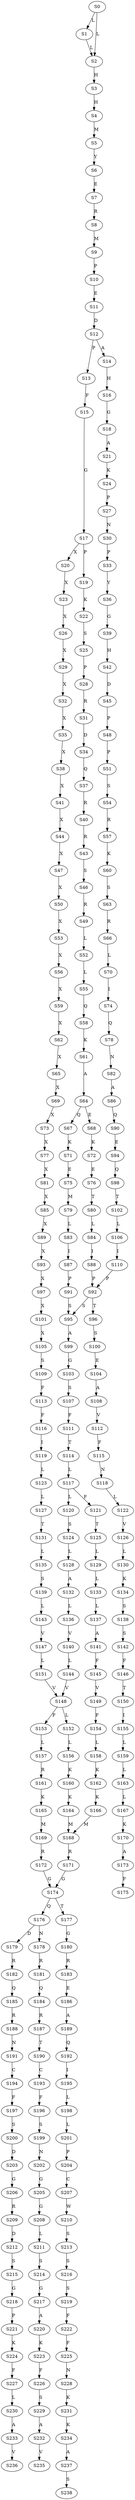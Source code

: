 strict digraph  {
	S0 -> S1 [ label = L ];
	S0 -> S2 [ label = L ];
	S1 -> S2 [ label = L ];
	S2 -> S3 [ label = H ];
	S3 -> S4 [ label = H ];
	S4 -> S5 [ label = M ];
	S5 -> S6 [ label = Y ];
	S6 -> S7 [ label = E ];
	S7 -> S8 [ label = R ];
	S8 -> S9 [ label = M ];
	S9 -> S10 [ label = P ];
	S10 -> S11 [ label = E ];
	S11 -> S12 [ label = D ];
	S12 -> S13 [ label = P ];
	S12 -> S14 [ label = A ];
	S13 -> S15 [ label = F ];
	S14 -> S16 [ label = H ];
	S15 -> S17 [ label = G ];
	S16 -> S18 [ label = G ];
	S17 -> S19 [ label = P ];
	S17 -> S20 [ label = X ];
	S18 -> S21 [ label = A ];
	S19 -> S22 [ label = K ];
	S20 -> S23 [ label = X ];
	S21 -> S24 [ label = K ];
	S22 -> S25 [ label = S ];
	S23 -> S26 [ label = X ];
	S24 -> S27 [ label = P ];
	S25 -> S28 [ label = P ];
	S26 -> S29 [ label = X ];
	S27 -> S30 [ label = N ];
	S28 -> S31 [ label = R ];
	S29 -> S32 [ label = X ];
	S30 -> S33 [ label = P ];
	S31 -> S34 [ label = D ];
	S32 -> S35 [ label = X ];
	S33 -> S36 [ label = Y ];
	S34 -> S37 [ label = Q ];
	S35 -> S38 [ label = X ];
	S36 -> S39 [ label = G ];
	S37 -> S40 [ label = R ];
	S38 -> S41 [ label = X ];
	S39 -> S42 [ label = H ];
	S40 -> S43 [ label = R ];
	S41 -> S44 [ label = X ];
	S42 -> S45 [ label = D ];
	S43 -> S46 [ label = S ];
	S44 -> S47 [ label = X ];
	S45 -> S48 [ label = P ];
	S46 -> S49 [ label = R ];
	S47 -> S50 [ label = X ];
	S48 -> S51 [ label = P ];
	S49 -> S52 [ label = L ];
	S50 -> S53 [ label = X ];
	S51 -> S54 [ label = S ];
	S52 -> S55 [ label = L ];
	S53 -> S56 [ label = X ];
	S54 -> S57 [ label = R ];
	S55 -> S58 [ label = Q ];
	S56 -> S59 [ label = X ];
	S57 -> S60 [ label = K ];
	S58 -> S61 [ label = K ];
	S59 -> S62 [ label = X ];
	S60 -> S63 [ label = S ];
	S61 -> S64 [ label = A ];
	S62 -> S65 [ label = X ];
	S63 -> S66 [ label = R ];
	S64 -> S67 [ label = Q ];
	S64 -> S68 [ label = E ];
	S65 -> S69 [ label = X ];
	S66 -> S70 [ label = L ];
	S67 -> S71 [ label = K ];
	S68 -> S72 [ label = K ];
	S69 -> S73 [ label = X ];
	S70 -> S74 [ label = I ];
	S71 -> S75 [ label = E ];
	S72 -> S76 [ label = E ];
	S73 -> S77 [ label = X ];
	S74 -> S78 [ label = Q ];
	S75 -> S79 [ label = M ];
	S76 -> S80 [ label = T ];
	S77 -> S81 [ label = X ];
	S78 -> S82 [ label = N ];
	S79 -> S83 [ label = L ];
	S80 -> S84 [ label = L ];
	S81 -> S85 [ label = X ];
	S82 -> S86 [ label = A ];
	S83 -> S87 [ label = I ];
	S84 -> S88 [ label = I ];
	S85 -> S89 [ label = X ];
	S86 -> S90 [ label = Q ];
	S87 -> S91 [ label = P ];
	S88 -> S92 [ label = P ];
	S89 -> S93 [ label = X ];
	S90 -> S94 [ label = E ];
	S91 -> S95 [ label = S ];
	S92 -> S96 [ label = T ];
	S92 -> S95 [ label = S ];
	S93 -> S97 [ label = X ];
	S94 -> S98 [ label = Q ];
	S95 -> S99 [ label = A ];
	S96 -> S100 [ label = S ];
	S97 -> S101 [ label = X ];
	S98 -> S102 [ label = T ];
	S99 -> S103 [ label = G ];
	S100 -> S104 [ label = E ];
	S101 -> S105 [ label = X ];
	S102 -> S106 [ label = L ];
	S103 -> S107 [ label = S ];
	S104 -> S108 [ label = A ];
	S105 -> S109 [ label = S ];
	S106 -> S110 [ label = I ];
	S107 -> S111 [ label = F ];
	S108 -> S112 [ label = V ];
	S109 -> S113 [ label = F ];
	S110 -> S92 [ label = P ];
	S111 -> S114 [ label = T ];
	S112 -> S115 [ label = F ];
	S113 -> S116 [ label = F ];
	S114 -> S117 [ label = L ];
	S115 -> S118 [ label = N ];
	S116 -> S119 [ label = I ];
	S117 -> S120 [ label = L ];
	S117 -> S121 [ label = F ];
	S118 -> S122 [ label = L ];
	S119 -> S123 [ label = L ];
	S120 -> S124 [ label = S ];
	S121 -> S125 [ label = T ];
	S122 -> S126 [ label = V ];
	S123 -> S127 [ label = L ];
	S124 -> S128 [ label = L ];
	S125 -> S129 [ label = L ];
	S126 -> S130 [ label = L ];
	S127 -> S131 [ label = T ];
	S128 -> S132 [ label = A ];
	S129 -> S133 [ label = L ];
	S130 -> S134 [ label = K ];
	S131 -> S135 [ label = L ];
	S132 -> S136 [ label = L ];
	S133 -> S137 [ label = L ];
	S134 -> S138 [ label = S ];
	S135 -> S139 [ label = S ];
	S136 -> S140 [ label = V ];
	S137 -> S141 [ label = A ];
	S138 -> S142 [ label = S ];
	S139 -> S143 [ label = L ];
	S140 -> S144 [ label = L ];
	S141 -> S145 [ label = F ];
	S142 -> S146 [ label = F ];
	S143 -> S147 [ label = V ];
	S144 -> S148 [ label = V ];
	S145 -> S149 [ label = V ];
	S146 -> S150 [ label = T ];
	S147 -> S151 [ label = L ];
	S148 -> S152 [ label = L ];
	S148 -> S153 [ label = F ];
	S149 -> S154 [ label = F ];
	S150 -> S155 [ label = I ];
	S151 -> S148 [ label = V ];
	S152 -> S156 [ label = L ];
	S153 -> S157 [ label = L ];
	S154 -> S158 [ label = L ];
	S155 -> S159 [ label = L ];
	S156 -> S160 [ label = K ];
	S157 -> S161 [ label = R ];
	S158 -> S162 [ label = K ];
	S159 -> S163 [ label = L ];
	S160 -> S164 [ label = K ];
	S161 -> S165 [ label = K ];
	S162 -> S166 [ label = K ];
	S163 -> S167 [ label = L ];
	S164 -> S168 [ label = M ];
	S165 -> S169 [ label = M ];
	S166 -> S168 [ label = M ];
	S167 -> S170 [ label = K ];
	S168 -> S171 [ label = R ];
	S169 -> S172 [ label = R ];
	S170 -> S173 [ label = A ];
	S171 -> S174 [ label = G ];
	S172 -> S174 [ label = G ];
	S173 -> S175 [ label = F ];
	S174 -> S176 [ label = Q ];
	S174 -> S177 [ label = T ];
	S176 -> S178 [ label = N ];
	S176 -> S179 [ label = D ];
	S177 -> S180 [ label = G ];
	S178 -> S181 [ label = R ];
	S179 -> S182 [ label = R ];
	S180 -> S183 [ label = R ];
	S181 -> S184 [ label = Q ];
	S182 -> S185 [ label = Q ];
	S183 -> S186 [ label = E ];
	S184 -> S187 [ label = R ];
	S185 -> S188 [ label = R ];
	S186 -> S189 [ label = A ];
	S187 -> S190 [ label = T ];
	S188 -> S191 [ label = N ];
	S189 -> S192 [ label = Q ];
	S190 -> S193 [ label = C ];
	S191 -> S194 [ label = C ];
	S192 -> S195 [ label = I ];
	S193 -> S196 [ label = F ];
	S194 -> S197 [ label = F ];
	S195 -> S198 [ label = L ];
	S196 -> S199 [ label = S ];
	S197 -> S200 [ label = S ];
	S198 -> S201 [ label = L ];
	S199 -> S202 [ label = N ];
	S200 -> S203 [ label = D ];
	S201 -> S204 [ label = P ];
	S202 -> S205 [ label = G ];
	S203 -> S206 [ label = G ];
	S204 -> S207 [ label = C ];
	S205 -> S208 [ label = G ];
	S206 -> S209 [ label = R ];
	S207 -> S210 [ label = W ];
	S208 -> S211 [ label = L ];
	S209 -> S212 [ label = D ];
	S210 -> S213 [ label = S ];
	S211 -> S214 [ label = S ];
	S212 -> S215 [ label = S ];
	S213 -> S216 [ label = S ];
	S214 -> S217 [ label = G ];
	S215 -> S218 [ label = G ];
	S216 -> S219 [ label = S ];
	S217 -> S220 [ label = A ];
	S218 -> S221 [ label = P ];
	S219 -> S222 [ label = F ];
	S220 -> S223 [ label = K ];
	S221 -> S224 [ label = K ];
	S222 -> S225 [ label = F ];
	S223 -> S226 [ label = F ];
	S224 -> S227 [ label = F ];
	S225 -> S228 [ label = N ];
	S226 -> S229 [ label = S ];
	S227 -> S230 [ label = L ];
	S228 -> S231 [ label = K ];
	S229 -> S232 [ label = A ];
	S230 -> S233 [ label = A ];
	S231 -> S234 [ label = K ];
	S232 -> S235 [ label = V ];
	S233 -> S236 [ label = V ];
	S234 -> S237 [ label = A ];
	S237 -> S238 [ label = S ];
}

